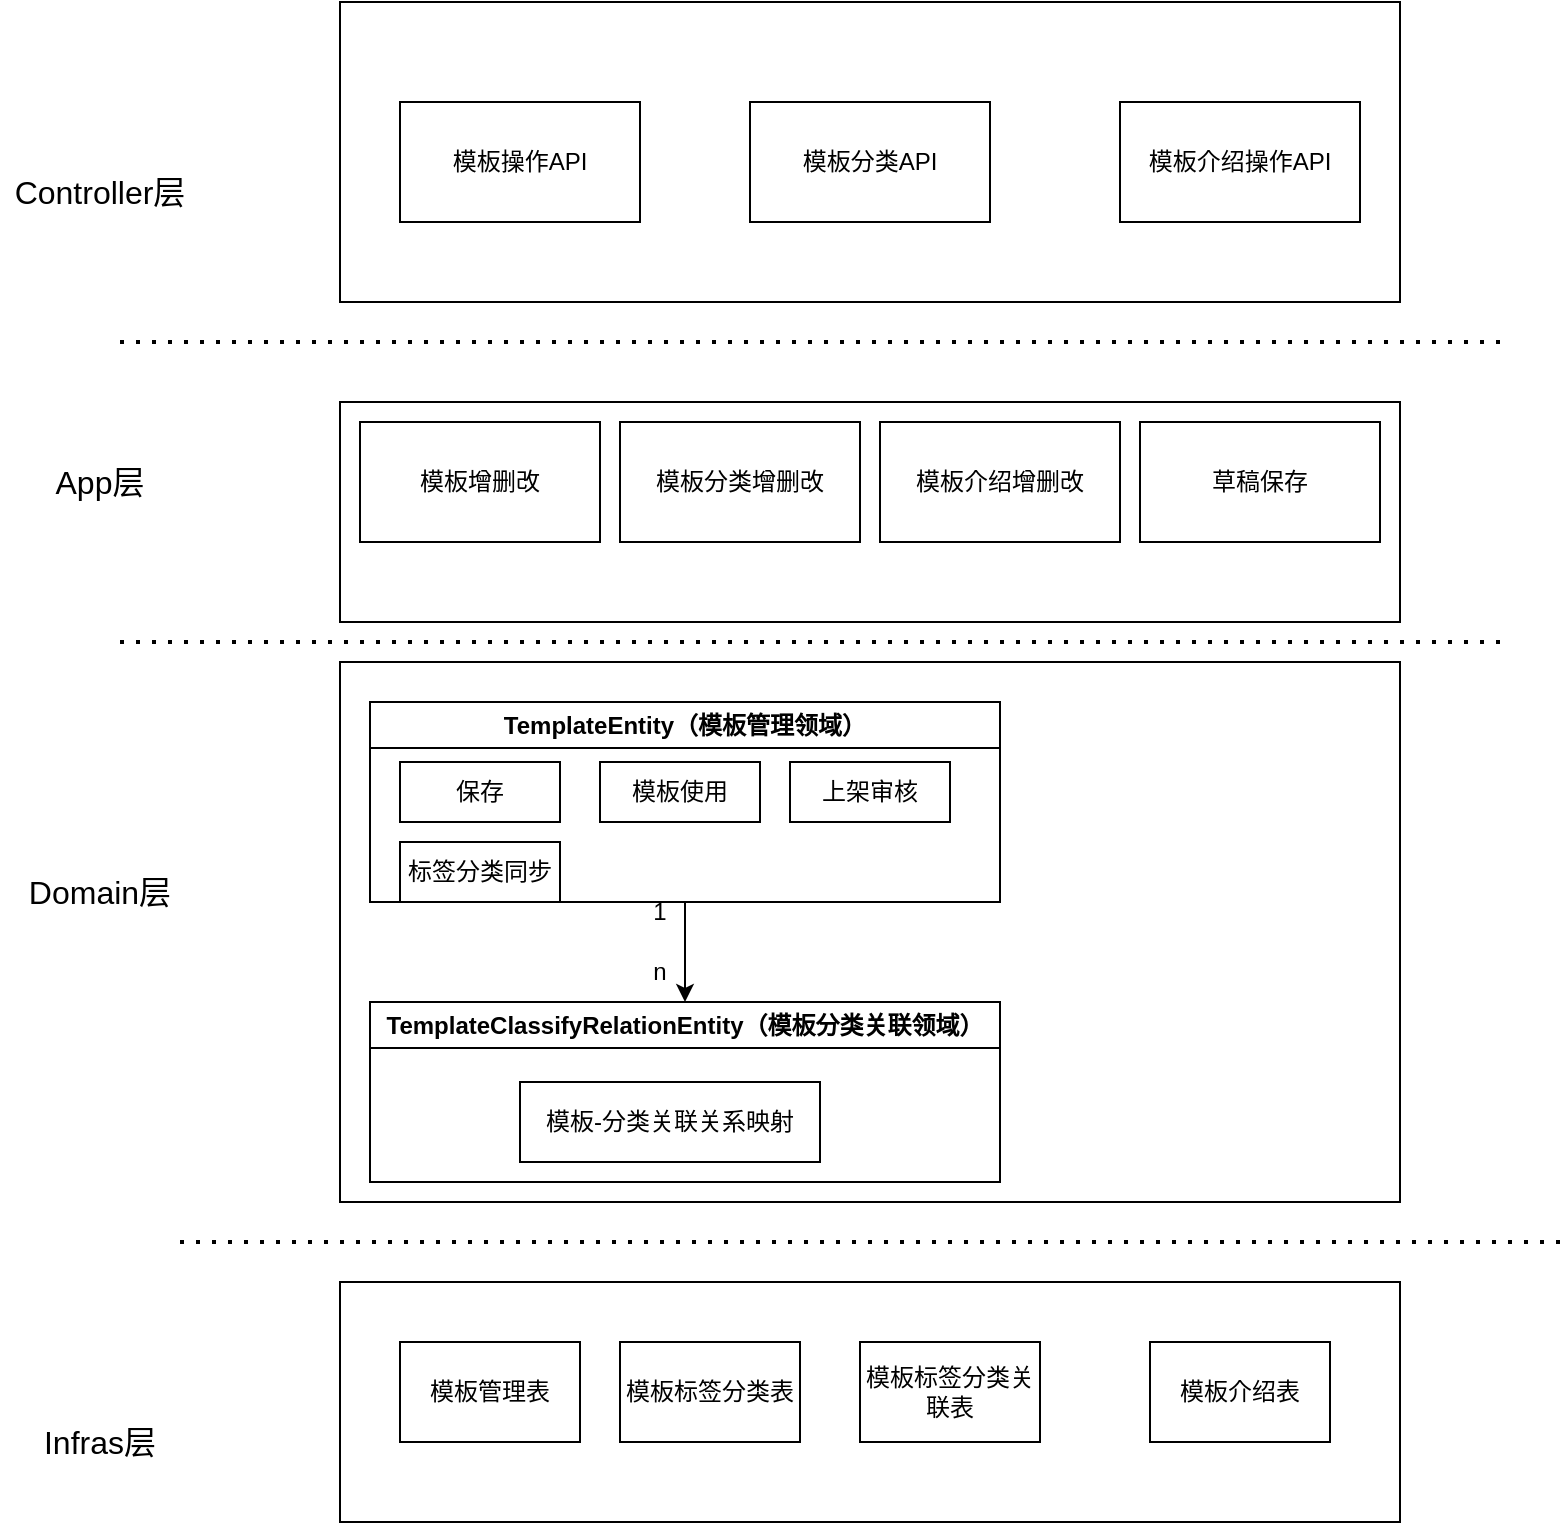 <mxfile version="22.1.3" type="github" pages="3">
  <diagram name="模板管理领域模型" id="PYWK2hIuranbojxT-5Qh">
    <mxGraphModel dx="1434" dy="746" grid="1" gridSize="10" guides="1" tooltips="1" connect="1" arrows="1" fold="1" page="1" pageScale="1" pageWidth="827" pageHeight="1169" math="0" shadow="0">
      <root>
        <mxCell id="0" />
        <mxCell id="1" parent="0" />
        <mxCell id="dzJcQIRKlf1lMkuzSH9z-5" value="模板操作API" style="rounded=0;whiteSpace=wrap;html=1;" parent="1" vertex="1">
          <mxGeometry x="220" y="110" width="120" height="60" as="geometry" />
        </mxCell>
        <mxCell id="dzJcQIRKlf1lMkuzSH9z-6" value="模板分类API" style="rounded=0;whiteSpace=wrap;html=1;" parent="1" vertex="1">
          <mxGeometry x="395" y="110" width="120" height="60" as="geometry" />
        </mxCell>
        <mxCell id="dzJcQIRKlf1lMkuzSH9z-7" value="模板介绍操作API" style="rounded=0;whiteSpace=wrap;html=1;" parent="1" vertex="1">
          <mxGeometry x="580" y="110" width="120" height="60" as="geometry" />
        </mxCell>
        <mxCell id="dzJcQIRKlf1lMkuzSH9z-8" value="模板增删改" style="rounded=0;whiteSpace=wrap;html=1;" parent="1" vertex="1">
          <mxGeometry x="200" y="270" width="120" height="60" as="geometry" />
        </mxCell>
        <mxCell id="dzJcQIRKlf1lMkuzSH9z-9" value="模板分类增删改" style="rounded=0;whiteSpace=wrap;html=1;" parent="1" vertex="1">
          <mxGeometry x="330" y="270" width="120" height="60" as="geometry" />
        </mxCell>
        <mxCell id="dzJcQIRKlf1lMkuzSH9z-10" value="模板介绍增删改" style="rounded=0;whiteSpace=wrap;html=1;" parent="1" vertex="1">
          <mxGeometry x="460" y="270" width="120" height="60" as="geometry" />
        </mxCell>
        <mxCell id="dzJcQIRKlf1lMkuzSH9z-11" value="TemplateEntity" style="swimlane;whiteSpace=wrap;html=1;" parent="1" vertex="1">
          <mxGeometry x="210" y="410" width="180" height="120" as="geometry" />
        </mxCell>
        <mxCell id="XvEHIjpMidkAJk5ICeNm-1" value="" style="rounded=0;whiteSpace=wrap;html=1;" vertex="1" parent="1">
          <mxGeometry x="190" y="60" width="530" height="150" as="geometry" />
        </mxCell>
        <mxCell id="XvEHIjpMidkAJk5ICeNm-2" value="" style="rounded=0;whiteSpace=wrap;html=1;" vertex="1" parent="1">
          <mxGeometry x="190" y="260" width="530" height="110" as="geometry" />
        </mxCell>
        <mxCell id="XvEHIjpMidkAJk5ICeNm-3" value="" style="rounded=0;whiteSpace=wrap;html=1;" vertex="1" parent="1">
          <mxGeometry x="190" y="390" width="530" height="270" as="geometry" />
        </mxCell>
        <mxCell id="XvEHIjpMidkAJk5ICeNm-4" value="" style="rounded=0;whiteSpace=wrap;html=1;" vertex="1" parent="1">
          <mxGeometry x="190" y="700" width="530" height="120" as="geometry" />
        </mxCell>
        <mxCell id="XvEHIjpMidkAJk5ICeNm-5" value="模板操作API" style="rounded=0;whiteSpace=wrap;html=1;" vertex="1" parent="1">
          <mxGeometry x="220" y="110" width="120" height="60" as="geometry" />
        </mxCell>
        <mxCell id="XvEHIjpMidkAJk5ICeNm-6" value="模板分类API" style="rounded=0;whiteSpace=wrap;html=1;" vertex="1" parent="1">
          <mxGeometry x="395" y="110" width="120" height="60" as="geometry" />
        </mxCell>
        <mxCell id="XvEHIjpMidkAJk5ICeNm-7" value="模板介绍操作API" style="rounded=0;whiteSpace=wrap;html=1;" vertex="1" parent="1">
          <mxGeometry x="580" y="110" width="120" height="60" as="geometry" />
        </mxCell>
        <mxCell id="XvEHIjpMidkAJk5ICeNm-8" value="模板增删改" style="rounded=0;whiteSpace=wrap;html=1;" vertex="1" parent="1">
          <mxGeometry x="200" y="270" width="120" height="60" as="geometry" />
        </mxCell>
        <mxCell id="XvEHIjpMidkAJk5ICeNm-9" value="模板分类增删改" style="rounded=0;whiteSpace=wrap;html=1;" vertex="1" parent="1">
          <mxGeometry x="330" y="270" width="120" height="60" as="geometry" />
        </mxCell>
        <mxCell id="XvEHIjpMidkAJk5ICeNm-10" value="模板介绍增删改" style="rounded=0;whiteSpace=wrap;html=1;" vertex="1" parent="1">
          <mxGeometry x="460" y="270" width="120" height="60" as="geometry" />
        </mxCell>
        <mxCell id="XvEHIjpMidkAJk5ICeNm-18" style="edgeStyle=orthogonalEdgeStyle;rounded=0;orthogonalLoop=1;jettySize=auto;html=1;exitX=0.5;exitY=1;exitDx=0;exitDy=0;" edge="1" parent="1" source="XvEHIjpMidkAJk5ICeNm-11" target="XvEHIjpMidkAJk5ICeNm-15">
          <mxGeometry relative="1" as="geometry" />
        </mxCell>
        <mxCell id="XvEHIjpMidkAJk5ICeNm-11" value="TemplateEntity（模板管理领域）" style="swimlane;whiteSpace=wrap;html=1;" vertex="1" parent="1">
          <mxGeometry x="205" y="410" width="315" height="100" as="geometry" />
        </mxCell>
        <mxCell id="XvEHIjpMidkAJk5ICeNm-12" value="模板使用" style="rounded=0;whiteSpace=wrap;html=1;" vertex="1" parent="XvEHIjpMidkAJk5ICeNm-11">
          <mxGeometry x="115" y="30" width="80" height="30" as="geometry" />
        </mxCell>
        <mxCell id="XvEHIjpMidkAJk5ICeNm-13" value="上架审核" style="rounded=0;whiteSpace=wrap;html=1;" vertex="1" parent="XvEHIjpMidkAJk5ICeNm-11">
          <mxGeometry x="210" y="30" width="80" height="30" as="geometry" />
        </mxCell>
        <mxCell id="XvEHIjpMidkAJk5ICeNm-14" value="保存" style="rounded=0;whiteSpace=wrap;html=1;" vertex="1" parent="1">
          <mxGeometry x="220" y="440" width="80" height="30" as="geometry" />
        </mxCell>
        <mxCell id="XvEHIjpMidkAJk5ICeNm-15" value="TemplateClassifyRelationEntity（模板分类关联领域）" style="swimlane;whiteSpace=wrap;html=1;" vertex="1" parent="1">
          <mxGeometry x="205" y="560" width="315" height="90" as="geometry" />
        </mxCell>
        <mxCell id="XvEHIjpMidkAJk5ICeNm-19" value="模板-分类关联关系映射" style="rounded=0;whiteSpace=wrap;html=1;" vertex="1" parent="1">
          <mxGeometry x="280" y="600" width="150" height="40" as="geometry" />
        </mxCell>
        <mxCell id="XvEHIjpMidkAJk5ICeNm-21" value="1" style="text;html=1;strokeColor=none;fillColor=none;align=center;verticalAlign=middle;whiteSpace=wrap;rounded=0;" vertex="1" parent="1">
          <mxGeometry x="320" y="500" width="60" height="30" as="geometry" />
        </mxCell>
        <mxCell id="XvEHIjpMidkAJk5ICeNm-22" value="n" style="text;html=1;strokeColor=none;fillColor=none;align=center;verticalAlign=middle;whiteSpace=wrap;rounded=0;" vertex="1" parent="1">
          <mxGeometry x="320" y="530" width="60" height="30" as="geometry" />
        </mxCell>
        <mxCell id="XvEHIjpMidkAJk5ICeNm-23" value="标签分类同步" style="rounded=0;whiteSpace=wrap;html=1;" vertex="1" parent="1">
          <mxGeometry x="220" y="480" width="80" height="30" as="geometry" />
        </mxCell>
        <mxCell id="XvEHIjpMidkAJk5ICeNm-24" value="草稿保存" style="rounded=0;whiteSpace=wrap;html=1;" vertex="1" parent="1">
          <mxGeometry x="590" y="270" width="120" height="60" as="geometry" />
        </mxCell>
        <mxCell id="XvEHIjpMidkAJk5ICeNm-25" value="模板管理表" style="rounded=0;whiteSpace=wrap;html=1;" vertex="1" parent="1">
          <mxGeometry x="220" y="730" width="90" height="50" as="geometry" />
        </mxCell>
        <mxCell id="XvEHIjpMidkAJk5ICeNm-26" value="模板标签分类表" style="rounded=0;whiteSpace=wrap;html=1;" vertex="1" parent="1">
          <mxGeometry x="330" y="730" width="90" height="50" as="geometry" />
        </mxCell>
        <mxCell id="XvEHIjpMidkAJk5ICeNm-27" value="模板标签分类关联表" style="rounded=0;whiteSpace=wrap;html=1;" vertex="1" parent="1">
          <mxGeometry x="450" y="730" width="90" height="50" as="geometry" />
        </mxCell>
        <mxCell id="XvEHIjpMidkAJk5ICeNm-28" value="模板介绍表" style="rounded=0;whiteSpace=wrap;html=1;" vertex="1" parent="1">
          <mxGeometry x="595" y="730" width="90" height="50" as="geometry" />
        </mxCell>
        <mxCell id="XvEHIjpMidkAJk5ICeNm-29" value="" style="endArrow=none;dashed=1;html=1;dashPattern=1 3;strokeWidth=2;rounded=0;" edge="1" parent="1">
          <mxGeometry width="50" height="50" relative="1" as="geometry">
            <mxPoint x="80" y="230" as="sourcePoint" />
            <mxPoint x="770" y="230" as="targetPoint" />
          </mxGeometry>
        </mxCell>
        <mxCell id="XvEHIjpMidkAJk5ICeNm-31" value="" style="endArrow=none;dashed=1;html=1;dashPattern=1 3;strokeWidth=2;rounded=0;" edge="1" parent="1">
          <mxGeometry width="50" height="50" relative="1" as="geometry">
            <mxPoint x="80" y="380" as="sourcePoint" />
            <mxPoint x="770" y="380" as="targetPoint" />
          </mxGeometry>
        </mxCell>
        <mxCell id="XvEHIjpMidkAJk5ICeNm-34" value="" style="endArrow=none;dashed=1;html=1;dashPattern=1 3;strokeWidth=2;rounded=0;" edge="1" parent="1">
          <mxGeometry width="50" height="50" relative="1" as="geometry">
            <mxPoint x="110" y="680" as="sourcePoint" />
            <mxPoint x="800" y="680" as="targetPoint" />
          </mxGeometry>
        </mxCell>
        <mxCell id="XvEHIjpMidkAJk5ICeNm-35" value="Controller层" style="text;html=1;strokeColor=none;fillColor=none;align=center;verticalAlign=middle;whiteSpace=wrap;rounded=0;fontSize=16;" vertex="1" parent="1">
          <mxGeometry x="20" y="140" width="100" height="30" as="geometry" />
        </mxCell>
        <mxCell id="XvEHIjpMidkAJk5ICeNm-36" value="App层" style="text;html=1;strokeColor=none;fillColor=none;align=center;verticalAlign=middle;whiteSpace=wrap;rounded=0;fontSize=16;" vertex="1" parent="1">
          <mxGeometry x="20" y="285" width="100" height="30" as="geometry" />
        </mxCell>
        <mxCell id="XvEHIjpMidkAJk5ICeNm-39" value="Infras层" style="text;html=1;strokeColor=none;fillColor=none;align=center;verticalAlign=middle;whiteSpace=wrap;rounded=0;fontSize=16;" vertex="1" parent="1">
          <mxGeometry x="20" y="765" width="100" height="30" as="geometry" />
        </mxCell>
        <mxCell id="XvEHIjpMidkAJk5ICeNm-40" value="Domain层" style="text;html=1;strokeColor=none;fillColor=none;align=center;verticalAlign=middle;whiteSpace=wrap;rounded=0;fontSize=16;" vertex="1" parent="1">
          <mxGeometry x="20" y="490" width="100" height="30" as="geometry" />
        </mxCell>
      </root>
    </mxGraphModel>
  </diagram>
  <diagram id="8rYBNru_jcHWfkMnD1Zl" name="模板市场领域模型">
    <mxGraphModel dx="1434" dy="746" grid="1" gridSize="10" guides="1" tooltips="1" connect="1" arrows="1" fold="1" page="1" pageScale="1" pageWidth="827" pageHeight="1169" math="0" shadow="0">
      <root>
        <mxCell id="0" />
        <mxCell id="1" parent="0" />
        <mxCell id="9CuP5zb9nOa3SC9iEzwA-1" value="模板操作API" style="rounded=0;whiteSpace=wrap;html=1;" vertex="1" parent="1">
          <mxGeometry x="220" y="110" width="120" height="60" as="geometry" />
        </mxCell>
        <mxCell id="9CuP5zb9nOa3SC9iEzwA-2" value="模板分类API" style="rounded=0;whiteSpace=wrap;html=1;" vertex="1" parent="1">
          <mxGeometry x="395" y="110" width="120" height="60" as="geometry" />
        </mxCell>
        <mxCell id="9CuP5zb9nOa3SC9iEzwA-3" value="模板介绍操作API" style="rounded=0;whiteSpace=wrap;html=1;" vertex="1" parent="1">
          <mxGeometry x="580" y="110" width="120" height="60" as="geometry" />
        </mxCell>
        <mxCell id="9CuP5zb9nOa3SC9iEzwA-4" value="模板增删改" style="rounded=0;whiteSpace=wrap;html=1;" vertex="1" parent="1">
          <mxGeometry x="200" y="270" width="120" height="60" as="geometry" />
        </mxCell>
        <mxCell id="9CuP5zb9nOa3SC9iEzwA-5" value="模板分类增删改" style="rounded=0;whiteSpace=wrap;html=1;" vertex="1" parent="1">
          <mxGeometry x="330" y="270" width="120" height="60" as="geometry" />
        </mxCell>
        <mxCell id="9CuP5zb9nOa3SC9iEzwA-6" value="模板介绍增删改" style="rounded=0;whiteSpace=wrap;html=1;" vertex="1" parent="1">
          <mxGeometry x="460" y="270" width="120" height="60" as="geometry" />
        </mxCell>
        <mxCell id="9CuP5zb9nOa3SC9iEzwA-7" value="TemplateEntity" style="swimlane;whiteSpace=wrap;html=1;" vertex="1" parent="1">
          <mxGeometry x="210" y="410" width="180" height="120" as="geometry" />
        </mxCell>
        <mxCell id="9CuP5zb9nOa3SC9iEzwA-8" value="" style="rounded=0;whiteSpace=wrap;html=1;" vertex="1" parent="1">
          <mxGeometry x="190" y="60" width="530" height="150" as="geometry" />
        </mxCell>
        <mxCell id="9CuP5zb9nOa3SC9iEzwA-9" value="" style="rounded=0;whiteSpace=wrap;html=1;" vertex="1" parent="1">
          <mxGeometry x="190" y="260" width="530" height="110" as="geometry" />
        </mxCell>
        <mxCell id="9CuP5zb9nOa3SC9iEzwA-10" value="" style="rounded=0;whiteSpace=wrap;html=1;" vertex="1" parent="1">
          <mxGeometry x="190" y="390" width="370" height="270" as="geometry" />
        </mxCell>
        <mxCell id="9CuP5zb9nOa3SC9iEzwA-11" value="" style="rounded=0;whiteSpace=wrap;html=1;" vertex="1" parent="1">
          <mxGeometry x="190" y="700" width="530" height="120" as="geometry" />
        </mxCell>
        <mxCell id="9CuP5zb9nOa3SC9iEzwA-12" value="模板市场操作API" style="rounded=0;whiteSpace=wrap;html=1;" vertex="1" parent="1">
          <mxGeometry x="390" y="105" width="120" height="60" as="geometry" />
        </mxCell>
        <mxCell id="9CuP5zb9nOa3SC9iEzwA-15" value="下架操作" style="rounded=0;whiteSpace=wrap;html=1;" vertex="1" parent="1">
          <mxGeometry x="200" y="270" width="120" height="60" as="geometry" />
        </mxCell>
        <mxCell id="9CuP5zb9nOa3SC9iEzwA-16" value="市场分类更新操作" style="rounded=0;whiteSpace=wrap;html=1;" vertex="1" parent="1">
          <mxGeometry x="330" y="270" width="120" height="60" as="geometry" />
        </mxCell>
        <mxCell id="9CuP5zb9nOa3SC9iEzwA-17" value="模板市场列表查询" style="rounded=0;whiteSpace=wrap;html=1;" vertex="1" parent="1">
          <mxGeometry x="460" y="270" width="120" height="60" as="geometry" />
        </mxCell>
        <mxCell id="9CuP5zb9nOa3SC9iEzwA-18" style="edgeStyle=orthogonalEdgeStyle;rounded=0;orthogonalLoop=1;jettySize=auto;html=1;exitX=0.5;exitY=1;exitDx=0;exitDy=0;" edge="1" parent="1" source="9CuP5zb9nOa3SC9iEzwA-19" target="9CuP5zb9nOa3SC9iEzwA-23">
          <mxGeometry relative="1" as="geometry" />
        </mxCell>
        <mxCell id="9CuP5zb9nOa3SC9iEzwA-19" value="&lt;div style=&quot;background-color:#ffffff;color:#080808&quot;&gt;&lt;pre style=&quot;font-family:&#39;Inter&#39;;font-size:9.8pt;&quot;&gt;TemplateMarketEntity（模板市场领域）&lt;/pre&gt;&lt;/div&gt;" style="swimlane;whiteSpace=wrap;html=1;" vertex="1" parent="1">
          <mxGeometry x="205" y="410" width="315" height="100" as="geometry" />
        </mxCell>
        <mxCell id="9CuP5zb9nOa3SC9iEzwA-20" value="模板使用" style="rounded=0;whiteSpace=wrap;html=1;" vertex="1" parent="9CuP5zb9nOa3SC9iEzwA-19">
          <mxGeometry x="115" y="30" width="80" height="30" as="geometry" />
        </mxCell>
        <mxCell id="9CuP5zb9nOa3SC9iEzwA-21" value="审核回调处理" style="rounded=0;whiteSpace=wrap;html=1;" vertex="1" parent="9CuP5zb9nOa3SC9iEzwA-19">
          <mxGeometry x="209" y="30" width="80" height="30" as="geometry" />
        </mxCell>
        <mxCell id="9CuP5zb9nOa3SC9iEzwA-22" value="保存" style="rounded=0;whiteSpace=wrap;html=1;" vertex="1" parent="1">
          <mxGeometry x="220" y="440" width="80" height="30" as="geometry" />
        </mxCell>
        <mxCell id="9CuP5zb9nOa3SC9iEzwA-23" value="TemplateClassifyRelationEntity（模板分类关联领域）" style="swimlane;whiteSpace=wrap;html=1;" vertex="1" parent="1">
          <mxGeometry x="205" y="560" width="315" height="90" as="geometry" />
        </mxCell>
        <mxCell id="9CuP5zb9nOa3SC9iEzwA-24" value="模板-分类关联关系映射" style="rounded=0;whiteSpace=wrap;html=1;" vertex="1" parent="1">
          <mxGeometry x="280" y="600" width="150" height="40" as="geometry" />
        </mxCell>
        <mxCell id="9CuP5zb9nOa3SC9iEzwA-25" value="1" style="text;html=1;strokeColor=none;fillColor=none;align=center;verticalAlign=middle;whiteSpace=wrap;rounded=0;" vertex="1" parent="1">
          <mxGeometry x="320" y="500" width="60" height="30" as="geometry" />
        </mxCell>
        <mxCell id="9CuP5zb9nOa3SC9iEzwA-26" value="n" style="text;html=1;strokeColor=none;fillColor=none;align=center;verticalAlign=middle;whiteSpace=wrap;rounded=0;" vertex="1" parent="1">
          <mxGeometry x="320" y="530" width="60" height="30" as="geometry" />
        </mxCell>
        <mxCell id="9CuP5zb9nOa3SC9iEzwA-27" value="标签分类同步" style="rounded=0;whiteSpace=wrap;html=1;" vertex="1" parent="1">
          <mxGeometry x="220" y="480" width="80" height="30" as="geometry" />
        </mxCell>
        <mxCell id="9CuP5zb9nOa3SC9iEzwA-28" value="模板市场数据详情查询" style="rounded=0;whiteSpace=wrap;html=1;" vertex="1" parent="1">
          <mxGeometry x="590" y="270" width="120" height="60" as="geometry" />
        </mxCell>
        <mxCell id="9CuP5zb9nOa3SC9iEzwA-29" value="模板市场表" style="rounded=0;whiteSpace=wrap;html=1;" vertex="1" parent="1">
          <mxGeometry x="220" y="730" width="120" height="50" as="geometry" />
        </mxCell>
        <mxCell id="9CuP5zb9nOa3SC9iEzwA-33" value="" style="endArrow=none;dashed=1;html=1;dashPattern=1 3;strokeWidth=2;rounded=0;" edge="1" parent="1">
          <mxGeometry width="50" height="50" relative="1" as="geometry">
            <mxPoint x="80" y="230" as="sourcePoint" />
            <mxPoint x="770" y="230" as="targetPoint" />
          </mxGeometry>
        </mxCell>
        <mxCell id="9CuP5zb9nOa3SC9iEzwA-34" value="" style="endArrow=none;dashed=1;html=1;dashPattern=1 3;strokeWidth=2;rounded=0;" edge="1" parent="1">
          <mxGeometry width="50" height="50" relative="1" as="geometry">
            <mxPoint x="80" y="380" as="sourcePoint" />
            <mxPoint x="770" y="380" as="targetPoint" />
          </mxGeometry>
        </mxCell>
        <mxCell id="9CuP5zb9nOa3SC9iEzwA-35" value="" style="endArrow=none;dashed=1;html=1;dashPattern=1 3;strokeWidth=2;rounded=0;" edge="1" parent="1">
          <mxGeometry width="50" height="50" relative="1" as="geometry">
            <mxPoint x="110" y="680" as="sourcePoint" />
            <mxPoint x="800" y="680" as="targetPoint" />
          </mxGeometry>
        </mxCell>
        <mxCell id="9CuP5zb9nOa3SC9iEzwA-36" value="Controller层" style="text;html=1;strokeColor=none;fillColor=none;align=center;verticalAlign=middle;whiteSpace=wrap;rounded=0;fontSize=16;" vertex="1" parent="1">
          <mxGeometry x="20" y="140" width="100" height="30" as="geometry" />
        </mxCell>
        <mxCell id="9CuP5zb9nOa3SC9iEzwA-37" value="App层" style="text;html=1;strokeColor=none;fillColor=none;align=center;verticalAlign=middle;whiteSpace=wrap;rounded=0;fontSize=16;" vertex="1" parent="1">
          <mxGeometry x="20" y="285" width="100" height="30" as="geometry" />
        </mxCell>
        <mxCell id="9CuP5zb9nOa3SC9iEzwA-38" value="Infras层" style="text;html=1;strokeColor=none;fillColor=none;align=center;verticalAlign=middle;whiteSpace=wrap;rounded=0;fontSize=16;" vertex="1" parent="1">
          <mxGeometry x="20" y="765" width="100" height="30" as="geometry" />
        </mxCell>
        <mxCell id="9CuP5zb9nOa3SC9iEzwA-39" value="Domain层" style="text;html=1;strokeColor=none;fillColor=none;align=center;verticalAlign=middle;whiteSpace=wrap;rounded=0;fontSize=16;" vertex="1" parent="1">
          <mxGeometry x="20" y="490" width="100" height="30" as="geometry" />
        </mxCell>
        <mxCell id="vsw4fXO_HMAa-jXiCKcP-2" style="edgeStyle=orthogonalEdgeStyle;rounded=0;orthogonalLoop=1;jettySize=auto;html=1;entryX=0;entryY=0.25;entryDx=0;entryDy=0;dashed=1;strokeColor=#FF0000;" edge="1" parent="1" source="9CuP5zb9nOa3SC9iEzwA-21" target="vsw4fXO_HMAa-jXiCKcP-1">
          <mxGeometry relative="1" as="geometry" />
        </mxCell>
        <mxCell id="vsw4fXO_HMAa-jXiCKcP-6" value="ExtPt（扩展）" style="swimlane;whiteSpace=wrap;html=1;" vertex="1" parent="1">
          <mxGeometry x="650" y="395" width="410" height="235" as="geometry" />
        </mxCell>
        <mxCell id="vsw4fXO_HMAa-jXiCKcP-1" value="&lt;div style=&quot;background-color:#ffffff;color:#080808&quot;&gt;&lt;pre style=&quot;font-family:&#39;Fira Code&#39;,monospace;font-size:9.8pt;&quot;&gt;AuditCallbackExtPt（审核回调扩展）&lt;/pre&gt;&lt;/div&gt;" style="swimlane;whiteSpace=wrap;html=1;" vertex="1" parent="vsw4fXO_HMAa-jXiCKcP-6">
          <mxGeometry x="45" y="30" width="310" height="90" as="geometry" />
        </mxCell>
        <mxCell id="vsw4fXO_HMAa-jXiCKcP-3" value="模板管理后台提交回调处理" style="rounded=0;whiteSpace=wrap;html=1;" vertex="1" parent="vsw4fXO_HMAa-jXiCKcP-1">
          <mxGeometry x="40" y="30" width="80" height="30" as="geometry" />
        </mxCell>
        <mxCell id="vsw4fXO_HMAa-jXiCKcP-4" value="welink提交回调处理" style="rounded=0;whiteSpace=wrap;html=1;" vertex="1" parent="vsw4fXO_HMAa-jXiCKcP-1">
          <mxGeometry x="170" y="30" width="80" height="30" as="geometry" />
        </mxCell>
        <mxCell id="vsw4fXO_HMAa-jXiCKcP-7" value="&lt;div style=&quot;background-color:#ffffff;color:#080808&quot;&gt;&lt;pre style=&quot;font-family:&#39;Fira Code&#39;,monospace;font-size:9.8pt;&quot;&gt;TemplateProcessExtPt（模板操作后置处理扩展）&lt;/pre&gt;&lt;/div&gt;" style="swimlane;whiteSpace=wrap;html=1;" vertex="1" parent="vsw4fXO_HMAa-jXiCKcP-6">
          <mxGeometry x="45" y="135" width="345" height="85" as="geometry" />
        </mxCell>
        <mxCell id="vsw4fXO_HMAa-jXiCKcP-8" value="市场分类关联关系移除" style="rounded=0;whiteSpace=wrap;html=1;" vertex="1" parent="vsw4fXO_HMAa-jXiCKcP-7">
          <mxGeometry x="40" y="30" width="80" height="30" as="geometry" />
        </mxCell>
        <mxCell id="vsw4fXO_HMAa-jXiCKcP-9" value="扩展管理关联关系移除" style="rounded=0;whiteSpace=wrap;html=1;" vertex="1" parent="vsw4fXO_HMAa-jXiCKcP-7">
          <mxGeometry x="170" y="30" width="80" height="30" as="geometry" />
        </mxCell>
        <mxCell id="vsw4fXO_HMAa-jXiCKcP-12" style="edgeStyle=orthogonalEdgeStyle;rounded=0;orthogonalLoop=1;jettySize=auto;html=1;exitX=0.75;exitY=1;exitDx=0;exitDy=0;entryX=0;entryY=0.25;entryDx=0;entryDy=0;strokeColor=#FF0000;dashed=1;" edge="1" parent="1" source="vsw4fXO_HMAa-jXiCKcP-10" target="vsw4fXO_HMAa-jXiCKcP-7">
          <mxGeometry relative="1" as="geometry">
            <Array as="points">
              <mxPoint x="380" y="551" />
            </Array>
          </mxGeometry>
        </mxCell>
        <mxCell id="vsw4fXO_HMAa-jXiCKcP-10" value="下架" style="rounded=0;whiteSpace=wrap;html=1;" vertex="1" parent="1">
          <mxGeometry x="320" y="480" width="80" height="30" as="geometry" />
        </mxCell>
        <mxCell id="vsw4fXO_HMAa-jXiCKcP-14" style="edgeStyle=orthogonalEdgeStyle;rounded=0;orthogonalLoop=1;jettySize=auto;html=1;exitX=0.5;exitY=1;exitDx=0;exitDy=0;entryX=0;entryY=0.25;entryDx=0;entryDy=0;strokeColor=#FF0000;dashed=1;" edge="1" parent="1" source="vsw4fXO_HMAa-jXiCKcP-11" target="vsw4fXO_HMAa-jXiCKcP-7">
          <mxGeometry relative="1" as="geometry">
            <Array as="points">
              <mxPoint x="455" y="560" />
              <mxPoint x="695" y="560" />
            </Array>
          </mxGeometry>
        </mxCell>
        <mxCell id="vsw4fXO_HMAa-jXiCKcP-11" value="删除" style="rounded=0;whiteSpace=wrap;html=1;" vertex="1" parent="1">
          <mxGeometry x="415" y="480" width="80" height="30" as="geometry" />
        </mxCell>
        <mxCell id="vsw4fXO_HMAa-jXiCKcP-17" value="ContentServerFeign" style="swimlane;whiteSpace=wrap;html=1;" vertex="1" parent="1">
          <mxGeometry x="440" y="710" width="260" height="90" as="geometry" />
        </mxCell>
        <mxCell id="vsw4fXO_HMAa-jXiCKcP-18" value="审核通知同步contentServer" style="rounded=0;whiteSpace=wrap;html=1;" vertex="1" parent="vsw4fXO_HMAa-jXiCKcP-17">
          <mxGeometry x="40" y="30" width="145" height="50" as="geometry" />
        </mxCell>
      </root>
    </mxGraphModel>
  </diagram>
  <diagram id="cCkLLvcQs0q0Dn32GWbG" name="审核领域设计">
    <mxGraphModel dx="1793" dy="933" grid="1" gridSize="10" guides="1" tooltips="1" connect="1" arrows="1" fold="1" page="1" pageScale="1" pageWidth="827" pageHeight="1169" math="0" shadow="0">
      <root>
        <mxCell id="0" />
        <mxCell id="1" parent="0" />
        <mxCell id="lETBgZmjB_FjJUd1htPZ-1" value="流程定义修改" style="rounded=0;whiteSpace=wrap;html=1;" vertex="1" parent="1">
          <mxGeometry x="1300" y="2010" width="110" height="40" as="geometry" />
        </mxCell>
        <mxCell id="lETBgZmjB_FjJUd1htPZ-3" value="审核列表查询" style="rounded=0;whiteSpace=wrap;html=1;" vertex="1" parent="1">
          <mxGeometry x="1300" y="2070" width="110" height="40" as="geometry" />
        </mxCell>
        <mxCell id="lETBgZmjB_FjJUd1htPZ-4" value="任务完成" style="rounded=0;whiteSpace=wrap;html=1;" vertex="1" parent="1">
          <mxGeometry x="1460" y="2070" width="110" height="40" as="geometry" />
        </mxCell>
        <mxCell id="lETBgZmjB_FjJUd1htPZ-5" value="审核详情查询" style="rounded=0;whiteSpace=wrap;html=1;" vertex="1" parent="1">
          <mxGeometry x="1300" y="2120" width="110" height="40" as="geometry" />
        </mxCell>
        <mxCell id="WPZjINeVXd8eMkIojv1m-1" value="模板操作API" style="rounded=0;whiteSpace=wrap;html=1;" vertex="1" parent="1">
          <mxGeometry x="250" y="530" width="120" height="60" as="geometry" />
        </mxCell>
        <mxCell id="WPZjINeVXd8eMkIojv1m-2" value="模板分类API" style="rounded=0;whiteSpace=wrap;html=1;" vertex="1" parent="1">
          <mxGeometry x="425" y="530" width="120" height="60" as="geometry" />
        </mxCell>
        <mxCell id="WPZjINeVXd8eMkIojv1m-4" value="模板增删改" style="rounded=0;whiteSpace=wrap;html=1;" vertex="1" parent="1">
          <mxGeometry x="230" y="690" width="120" height="60" as="geometry" />
        </mxCell>
        <mxCell id="WPZjINeVXd8eMkIojv1m-5" value="模板分类增删改" style="rounded=0;whiteSpace=wrap;html=1;" vertex="1" parent="1">
          <mxGeometry x="360" y="690" width="120" height="60" as="geometry" />
        </mxCell>
        <mxCell id="WPZjINeVXd8eMkIojv1m-6" value="模板介绍增删改" style="rounded=0;whiteSpace=wrap;html=1;" vertex="1" parent="1">
          <mxGeometry x="490" y="690" width="120" height="60" as="geometry" />
        </mxCell>
        <mxCell id="WPZjINeVXd8eMkIojv1m-7" value="TemplateEntity" style="swimlane;whiteSpace=wrap;html=1;" vertex="1" parent="1">
          <mxGeometry x="240" y="830" width="180" height="120" as="geometry" />
        </mxCell>
        <mxCell id="WPZjINeVXd8eMkIojv1m-8" value="" style="rounded=0;whiteSpace=wrap;html=1;" vertex="1" parent="1">
          <mxGeometry x="220" y="520" width="530" height="110" as="geometry" />
        </mxCell>
        <mxCell id="WPZjINeVXd8eMkIojv1m-9" value="" style="rounded=0;whiteSpace=wrap;html=1;" vertex="1" parent="1">
          <mxGeometry x="220" y="680" width="530" height="110" as="geometry" />
        </mxCell>
        <mxCell id="WPZjINeVXd8eMkIojv1m-10" value="" style="rounded=0;whiteSpace=wrap;html=1;" vertex="1" parent="1">
          <mxGeometry x="220" y="810" width="750" height="270" as="geometry" />
        </mxCell>
        <mxCell id="WPZjINeVXd8eMkIojv1m-11" value="" style="rounded=0;whiteSpace=wrap;html=1;" vertex="1" parent="1">
          <mxGeometry x="220" y="1120" width="530" height="120" as="geometry" />
        </mxCell>
        <mxCell id="WPZjINeVXd8eMkIojv1m-12" value="流程操作相关API" style="rounded=0;whiteSpace=wrap;html=1;" vertex="1" parent="1">
          <mxGeometry x="470" y="555" width="120" height="60" as="geometry" />
        </mxCell>
        <mxCell id="WPZjINeVXd8eMkIojv1m-21" value="RuInstanceEntity（流程实例领域）" style="swimlane;whiteSpace=wrap;html=1;" vertex="1" parent="1">
          <mxGeometry x="240" y="825" width="290" height="105" as="geometry" />
        </mxCell>
        <mxCell id="WPZjINeVXd8eMkIojv1m-125" value="实例信息更新" style="rounded=0;whiteSpace=wrap;html=1;" vertex="1" parent="WPZjINeVXd8eMkIojv1m-21">
          <mxGeometry x="94" y="37.5" width="80" height="37.5" as="geometry" />
        </mxCell>
        <mxCell id="WPZjINeVXd8eMkIojv1m-126" value="节点信息同步实例" style="rounded=0;whiteSpace=wrap;html=1;" vertex="1" parent="WPZjINeVXd8eMkIojv1m-21">
          <mxGeometry x="185" y="37.5" width="80" height="37.5" as="geometry" />
        </mxCell>
        <mxCell id="WPZjINeVXd8eMkIojv1m-124" value="流程开启" style="rounded=0;whiteSpace=wrap;html=1;" vertex="1" parent="WPZjINeVXd8eMkIojv1m-21">
          <mxGeometry x="15" y="36.25" width="55" height="40" as="geometry" />
        </mxCell>
        <mxCell id="WPZjINeVXd8eMkIojv1m-27" value="流程实例表" style="rounded=0;whiteSpace=wrap;html=1;" vertex="1" parent="1">
          <mxGeometry x="240" y="1135" width="70" height="30" as="geometry" />
        </mxCell>
        <mxCell id="WPZjINeVXd8eMkIojv1m-28" value="" style="endArrow=none;dashed=1;html=1;dashPattern=1 3;strokeWidth=2;rounded=0;" edge="1" parent="1">
          <mxGeometry width="50" height="50" relative="1" as="geometry">
            <mxPoint x="110" y="650" as="sourcePoint" />
            <mxPoint x="800" y="650" as="targetPoint" />
          </mxGeometry>
        </mxCell>
        <mxCell id="WPZjINeVXd8eMkIojv1m-29" value="" style="endArrow=none;dashed=1;html=1;dashPattern=1 3;strokeWidth=2;rounded=0;" edge="1" parent="1">
          <mxGeometry width="50" height="50" relative="1" as="geometry">
            <mxPoint x="110" y="800" as="sourcePoint" />
            <mxPoint x="800" y="800" as="targetPoint" />
          </mxGeometry>
        </mxCell>
        <mxCell id="WPZjINeVXd8eMkIojv1m-30" value="" style="endArrow=none;dashed=1;html=1;dashPattern=1 3;strokeWidth=2;rounded=0;" edge="1" parent="1">
          <mxGeometry width="50" height="50" relative="1" as="geometry">
            <mxPoint x="140" y="1100" as="sourcePoint" />
            <mxPoint x="830" y="1100" as="targetPoint" />
          </mxGeometry>
        </mxCell>
        <mxCell id="WPZjINeVXd8eMkIojv1m-31" value="Controller层" style="text;html=1;strokeColor=none;fillColor=none;align=center;verticalAlign=middle;whiteSpace=wrap;rounded=0;fontSize=16;" vertex="1" parent="1">
          <mxGeometry x="50" y="560" width="100" height="30" as="geometry" />
        </mxCell>
        <mxCell id="WPZjINeVXd8eMkIojv1m-32" value="App层" style="text;html=1;strokeColor=none;fillColor=none;align=center;verticalAlign=middle;whiteSpace=wrap;rounded=0;fontSize=16;" vertex="1" parent="1">
          <mxGeometry x="50" y="705" width="100" height="30" as="geometry" />
        </mxCell>
        <mxCell id="WPZjINeVXd8eMkIojv1m-33" value="Infras层" style="text;html=1;strokeColor=none;fillColor=none;align=center;verticalAlign=middle;whiteSpace=wrap;rounded=0;fontSize=16;" vertex="1" parent="1">
          <mxGeometry x="50" y="1185" width="100" height="30" as="geometry" />
        </mxCell>
        <mxCell id="WPZjINeVXd8eMkIojv1m-34" value="Domain层" style="text;html=1;strokeColor=none;fillColor=none;align=center;verticalAlign=middle;whiteSpace=wrap;rounded=0;fontSize=16;" vertex="1" parent="1">
          <mxGeometry x="50" y="910" width="100" height="30" as="geometry" />
        </mxCell>
        <mxCell id="WPZjINeVXd8eMkIojv1m-47" value="TemplateServerFeign" style="swimlane;whiteSpace=wrap;html=1;" vertex="1" parent="1">
          <mxGeometry x="470" y="1130" width="260" height="90" as="geometry" />
        </mxCell>
        <mxCell id="WPZjINeVXd8eMkIojv1m-48" value="审核结果通知" style="rounded=0;whiteSpace=wrap;html=1;" vertex="1" parent="WPZjINeVXd8eMkIojv1m-47">
          <mxGeometry x="7.5" y="35" width="82.5" height="35" as="geometry" />
        </mxCell>
        <mxCell id="WPZjINeVXd8eMkIojv1m-49" value="流程查询相关API" style="rounded=0;whiteSpace=wrap;html=1;" vertex="1" parent="1">
          <mxGeometry x="280" y="555" width="120" height="60" as="geometry" />
        </mxCell>
        <mxCell id="WPZjINeVXd8eMkIojv1m-50" value="流程定义修改" style="rounded=0;whiteSpace=wrap;html=1;" vertex="1" parent="1">
          <mxGeometry x="230" y="700" width="110" height="40" as="geometry" />
        </mxCell>
        <mxCell id="WPZjINeVXd8eMkIojv1m-51" value="流程开启" style="rounded=0;whiteSpace=wrap;html=1;" vertex="1" parent="1">
          <mxGeometry x="370" y="700" width="110" height="40" as="geometry" />
        </mxCell>
        <mxCell id="WPZjINeVXd8eMkIojv1m-52" value="审核列表查询" style="rounded=0;whiteSpace=wrap;html=1;" vertex="1" parent="1">
          <mxGeometry x="500" y="700" width="110" height="40" as="geometry" />
        </mxCell>
        <mxCell id="WPZjINeVXd8eMkIojv1m-53" value="任务完成" style="rounded=0;whiteSpace=wrap;html=1;" vertex="1" parent="1">
          <mxGeometry x="630" y="700" width="110" height="40" as="geometry" />
        </mxCell>
        <mxCell id="WPZjINeVXd8eMkIojv1m-54" value="审核详情查询" style="rounded=0;whiteSpace=wrap;html=1;" vertex="1" parent="1">
          <mxGeometry x="230" y="750" width="110" height="40" as="geometry" />
        </mxCell>
        <mxCell id="WPZjINeVXd8eMkIojv1m-55" value="&lt;div style=&quot;background-color:#ffffff;color:#080808&quot;&gt;&lt;pre style=&quot;font-family:&#39;Fira Code&#39;,monospace;font-size:9.8pt;&quot;&gt;AuditForWelinkCmd&lt;/pre&gt;&lt;/div&gt;" style="shape=umlLifeline;perimeter=lifelinePerimeter;whiteSpace=wrap;html=1;container=1;dropTarget=0;collapsible=0;recursiveResize=0;outlineConnect=0;portConstraint=eastwest;newEdgeStyle={&quot;curved&quot;:0,&quot;rounded&quot;:0};" vertex="1" parent="1">
          <mxGeometry x="335" y="1390" width="100" height="880" as="geometry" />
        </mxCell>
        <mxCell id="WPZjINeVXd8eMkIojv1m-79" value="" style="html=1;points=[[0,0,0,0,5],[0,1,0,0,-5],[1,0,0,0,5],[1,1,0,0,-5]];perimeter=orthogonalPerimeter;outlineConnect=0;targetShapes=umlLifeline;portConstraint=eastwest;newEdgeStyle={&quot;curved&quot;:0,&quot;rounded&quot;:0};" vertex="1" parent="WPZjINeVXd8eMkIojv1m-55">
          <mxGeometry x="45" y="80" width="10" height="40" as="geometry" />
        </mxCell>
        <mxCell id="WPZjINeVXd8eMkIojv1m-81" style="edgeStyle=orthogonalEdgeStyle;rounded=0;orthogonalLoop=1;jettySize=auto;html=1;curved=0;elbow=vertical;" edge="1" parent="WPZjINeVXd8eMkIojv1m-55" source="WPZjINeVXd8eMkIojv1m-79" target="WPZjINeVXd8eMkIojv1m-79">
          <mxGeometry relative="1" as="geometry" />
        </mxCell>
        <mxCell id="WPZjINeVXd8eMkIojv1m-85" value="" style="html=1;points=[[0,0,0,0,5],[0,1,0,0,-5],[1,0,0,0,5],[1,1,0,0,-5]];perimeter=orthogonalPerimeter;outlineConnect=0;targetShapes=umlLifeline;portConstraint=eastwest;newEdgeStyle={&quot;curved&quot;:0,&quot;rounded&quot;:0};" vertex="1" parent="WPZjINeVXd8eMkIojv1m-55">
          <mxGeometry x="48" y="190" width="10" height="40" as="geometry" />
        </mxCell>
        <mxCell id="WPZjINeVXd8eMkIojv1m-86" value="标签结构转换" style="html=1;align=left;spacingLeft=2;endArrow=block;rounded=0;edgeStyle=orthogonalEdgeStyle;curved=0;rounded=0;" edge="1" target="WPZjINeVXd8eMkIojv1m-85" parent="WPZjINeVXd8eMkIojv1m-55">
          <mxGeometry relative="1" as="geometry">
            <mxPoint x="53" y="170" as="sourcePoint" />
            <Array as="points">
              <mxPoint x="83" y="200" />
            </Array>
          </mxGeometry>
        </mxCell>
        <mxCell id="WPZjINeVXd8eMkIojv1m-87" value="" style="html=1;points=[[0,0,0,0,5],[0,1,0,0,-5],[1,0,0,0,5],[1,1,0,0,-5]];perimeter=orthogonalPerimeter;outlineConnect=0;targetShapes=umlLifeline;portConstraint=eastwest;newEdgeStyle={&quot;curved&quot;:0,&quot;rounded&quot;:0};" vertex="1" parent="WPZjINeVXd8eMkIojv1m-55">
          <mxGeometry x="45" y="280" width="10" height="40" as="geometry" />
        </mxCell>
        <mxCell id="WPZjINeVXd8eMkIojv1m-88" value="审核结构封装" style="html=1;align=left;spacingLeft=2;endArrow=block;rounded=0;edgeStyle=orthogonalEdgeStyle;curved=0;rounded=0;" edge="1" target="WPZjINeVXd8eMkIojv1m-87" parent="WPZjINeVXd8eMkIojv1m-55">
          <mxGeometry relative="1" as="geometry">
            <mxPoint x="50" y="260" as="sourcePoint" />
            <Array as="points">
              <mxPoint x="80" y="290" />
            </Array>
          </mxGeometry>
        </mxCell>
        <mxCell id="WPZjINeVXd8eMkIojv1m-56" value="flow" style="shape=umlLifeline;perimeter=lifelinePerimeter;whiteSpace=wrap;html=1;container=1;dropTarget=0;collapsible=0;recursiveResize=0;outlineConnect=0;portConstraint=eastwest;newEdgeStyle={&quot;curved&quot;:0,&quot;rounded&quot;:0};" vertex="1" parent="1">
          <mxGeometry x="827" y="1390" width="100" height="760" as="geometry" />
        </mxCell>
        <mxCell id="WPZjINeVXd8eMkIojv1m-101" value="" style="html=1;points=[[0,0,0,0,5],[0,1,0,0,-5],[1,0,0,0,5],[1,1,0,0,-5]];perimeter=orthogonalPerimeter;outlineConnect=0;targetShapes=umlLifeline;portConstraint=eastwest;newEdgeStyle={&quot;curved&quot;:0,&quot;rounded&quot;:0};" vertex="1" parent="WPZjINeVXd8eMkIojv1m-56">
          <mxGeometry x="45" y="640" width="10" height="80" as="geometry" />
        </mxCell>
        <mxCell id="WPZjINeVXd8eMkIojv1m-57" value="TemplateEntity" style="shape=umlLifeline;perimeter=lifelinePerimeter;whiteSpace=wrap;html=1;container=1;dropTarget=0;collapsible=0;recursiveResize=0;outlineConnect=0;portConstraint=eastwest;newEdgeStyle={&quot;curved&quot;:0,&quot;rounded&quot;:0};" vertex="1" parent="1">
          <mxGeometry x="640" y="1390" width="100" height="890" as="geometry" />
        </mxCell>
        <mxCell id="WPZjINeVXd8eMkIojv1m-89" value="" style="html=1;points=[[0,0,0,0,5],[0,1,0,0,-5],[1,0,0,0,5],[1,1,0,0,-5]];perimeter=orthogonalPerimeter;outlineConnect=0;targetShapes=umlLifeline;portConstraint=eastwest;newEdgeStyle={&quot;curved&quot;:0,&quot;rounded&quot;:0};" vertex="1" parent="WPZjINeVXd8eMkIojv1m-57">
          <mxGeometry x="45" y="350" width="10" height="80" as="geometry" />
        </mxCell>
        <mxCell id="WPZjINeVXd8eMkIojv1m-95" value="" style="html=1;points=[[0,0,0,0,5],[0,1,0,0,-5],[1,0,0,0,5],[1,1,0,0,-5]];perimeter=orthogonalPerimeter;outlineConnect=0;targetShapes=umlLifeline;portConstraint=eastwest;newEdgeStyle={&quot;curved&quot;:0,&quot;rounded&quot;:0};" vertex="1" parent="WPZjINeVXd8eMkIojv1m-57">
          <mxGeometry x="45" y="480" width="10" height="40" as="geometry" />
        </mxCell>
        <mxCell id="WPZjINeVXd8eMkIojv1m-96" value="伪离线，&lt;br&gt;/content/template/add&lt;br&gt;创建templateId&lt;br&gt;（adminAppId，默认UserId）" style="html=1;align=left;spacingLeft=2;endArrow=block;rounded=0;edgeStyle=orthogonalEdgeStyle;curved=0;rounded=0;" edge="1" target="WPZjINeVXd8eMkIojv1m-95" parent="WPZjINeVXd8eMkIojv1m-57">
          <mxGeometry relative="1" as="geometry">
            <mxPoint x="50" y="460" as="sourcePoint" />
            <Array as="points">
              <mxPoint x="80" y="490" />
            </Array>
          </mxGeometry>
        </mxCell>
        <mxCell id="WPZjINeVXd8eMkIojv1m-97" value="" style="html=1;points=[[0,0,0,0,5],[0,1,0,0,-5],[1,0,0,0,5],[1,1,0,0,-5]];perimeter=orthogonalPerimeter;outlineConnect=0;targetShapes=umlLifeline;portConstraint=eastwest;newEdgeStyle={&quot;curved&quot;:0,&quot;rounded&quot;:0};" vertex="1" parent="WPZjINeVXd8eMkIojv1m-57">
          <mxGeometry x="45" y="570" width="10" height="40" as="geometry" />
        </mxCell>
        <mxCell id="WPZjINeVXd8eMkIojv1m-98" value="数据暂存redis&lt;br&gt;审核人为空自动通过操作&lt;br&gt;（数据库事务问题处理方案）" style="html=1;align=left;spacingLeft=2;endArrow=block;rounded=0;edgeStyle=orthogonalEdgeStyle;curved=0;rounded=0;" edge="1" target="WPZjINeVXd8eMkIojv1m-97" parent="WPZjINeVXd8eMkIojv1m-57">
          <mxGeometry x="0.012" relative="1" as="geometry">
            <mxPoint x="50" y="550" as="sourcePoint" />
            <Array as="points">
              <mxPoint x="80" y="580" />
            </Array>
            <mxPoint as="offset" />
          </mxGeometry>
        </mxCell>
        <mxCell id="WPZjINeVXd8eMkIojv1m-105" value="" style="html=1;points=[[0,0,0,0,5],[0,1,0,0,-5],[1,0,0,0,5],[1,1,0,0,-5]];perimeter=orthogonalPerimeter;outlineConnect=0;targetShapes=umlLifeline;portConstraint=eastwest;newEdgeStyle={&quot;curved&quot;:0,&quot;rounded&quot;:0};" vertex="1" parent="WPZjINeVXd8eMkIojv1m-57">
          <mxGeometry x="45" y="750" width="10" height="40" as="geometry" />
        </mxCell>
        <mxCell id="WPZjINeVXd8eMkIojv1m-106" value="提交审核后置入库处理" style="html=1;align=left;spacingLeft=2;endArrow=block;rounded=0;edgeStyle=orthogonalEdgeStyle;curved=0;rounded=0;" edge="1" target="WPZjINeVXd8eMkIojv1m-105" parent="WPZjINeVXd8eMkIojv1m-57">
          <mxGeometry relative="1" as="geometry">
            <mxPoint x="50" y="730" as="sourcePoint" />
            <Array as="points">
              <mxPoint x="80" y="760" />
            </Array>
          </mxGeometry>
        </mxCell>
        <mxCell id="WPZjINeVXd8eMkIojv1m-68" style="edgeStyle=orthogonalEdgeStyle;rounded=0;orthogonalLoop=1;jettySize=auto;html=1;dashed=1;endArrow=none;endFill=0;" edge="1" parent="1" source="WPZjINeVXd8eMkIojv1m-58">
          <mxGeometry relative="1" as="geometry">
            <mxPoint x="140" y="2240" as="targetPoint" />
            <Array as="points">
              <mxPoint x="135" y="1490" />
              <mxPoint x="135" y="1490" />
            </Array>
          </mxGeometry>
        </mxCell>
        <mxCell id="WPZjINeVXd8eMkIojv1m-58" value="Actor" style="shape=umlActor;verticalLabelPosition=bottom;verticalAlign=top;html=1;" vertex="1" parent="1">
          <mxGeometry x="120" y="1390" width="30" height="60" as="geometry" />
        </mxCell>
        <mxCell id="WPZjINeVXd8eMkIojv1m-63" value="&lt;div style=&quot;background-color:#ffffff;color:#080808&quot;&gt;&lt;pre style=&quot;font-family:&#39;Fira Code&#39;,monospace;font-size:9.8pt;&quot;&gt;AuditSubmitCmd&lt;/pre&gt;&lt;/div&gt;" style="shape=umlLifeline;perimeter=lifelinePerimeter;whiteSpace=wrap;html=1;container=1;dropTarget=0;collapsible=0;recursiveResize=0;outlineConnect=0;portConstraint=eastwest;newEdgeStyle={&quot;curved&quot;:0,&quot;rounded&quot;:0};" vertex="1" parent="1">
          <mxGeometry x="490" y="1390" width="100" height="880" as="geometry" />
        </mxCell>
        <mxCell id="WPZjINeVXd8eMkIojv1m-112" value="" style="html=1;points=[[0,0,0,0,5],[0,1,0,0,-5],[1,0,0,0,5],[1,1,0,0,-5]];perimeter=orthogonalPerimeter;outlineConnect=0;targetShapes=umlLifeline;portConstraint=eastwest;newEdgeStyle={&quot;curved&quot;:0,&quot;rounded&quot;:0};" vertex="1" parent="WPZjINeVXd8eMkIojv1m-63">
          <mxGeometry x="45" y="140" width="10" height="40" as="geometry" />
        </mxCell>
        <mxCell id="WPZjINeVXd8eMkIojv1m-113" value="加锁，同一模板&lt;br&gt;不允许重复提交" style="html=1;align=left;spacingLeft=2;endArrow=block;rounded=0;edgeStyle=orthogonalEdgeStyle;curved=0;rounded=0;" edge="1" target="WPZjINeVXd8eMkIojv1m-112" parent="WPZjINeVXd8eMkIojv1m-63">
          <mxGeometry relative="1" as="geometry">
            <mxPoint x="50" y="120" as="sourcePoint" />
            <Array as="points">
              <mxPoint x="80" y="150" />
            </Array>
          </mxGeometry>
        </mxCell>
        <mxCell id="WPZjINeVXd8eMkIojv1m-114" value="" style="html=1;points=[[0,0,0,0,5],[0,1,0,0,-5],[1,0,0,0,5],[1,1,0,0,-5]];perimeter=orthogonalPerimeter;outlineConnect=0;targetShapes=umlLifeline;portConstraint=eastwest;newEdgeStyle={&quot;curved&quot;:0,&quot;rounded&quot;:0};" vertex="1" parent="WPZjINeVXd8eMkIojv1m-63">
          <mxGeometry x="45" y="220" width="10" height="40" as="geometry" />
        </mxCell>
        <mxCell id="WPZjINeVXd8eMkIojv1m-115" value="模板存在性校验" style="html=1;align=left;spacingLeft=2;endArrow=block;rounded=0;edgeStyle=orthogonalEdgeStyle;curved=0;rounded=0;" edge="1" target="WPZjINeVXd8eMkIojv1m-114" parent="WPZjINeVXd8eMkIojv1m-63">
          <mxGeometry relative="1" as="geometry">
            <mxPoint x="50" y="200" as="sourcePoint" />
            <Array as="points">
              <mxPoint x="80" y="230" />
            </Array>
          </mxGeometry>
        </mxCell>
        <mxCell id="WPZjINeVXd8eMkIojv1m-116" value="" style="html=1;points=[[0,0,0,0,5],[0,1,0,0,-5],[1,0,0,0,5],[1,1,0,0,-5]];perimeter=orthogonalPerimeter;outlineConnect=0;targetShapes=umlLifeline;portConstraint=eastwest;newEdgeStyle={&quot;curved&quot;:0,&quot;rounded&quot;:0};" vertex="1" parent="WPZjINeVXd8eMkIojv1m-63">
          <mxGeometry x="45" y="300" width="10" height="40" as="geometry" />
        </mxCell>
        <mxCell id="WPZjINeVXd8eMkIojv1m-117" value="标签、缩略图等&lt;br&gt;参数校验" style="html=1;align=left;spacingLeft=2;endArrow=block;rounded=0;edgeStyle=orthogonalEdgeStyle;curved=0;rounded=0;" edge="1" target="WPZjINeVXd8eMkIojv1m-116" parent="WPZjINeVXd8eMkIojv1m-63">
          <mxGeometry relative="1" as="geometry">
            <mxPoint x="50" y="280" as="sourcePoint" />
            <Array as="points">
              <mxPoint x="80" y="310" />
            </Array>
          </mxGeometry>
        </mxCell>
        <mxCell id="WPZjINeVXd8eMkIojv1m-118" value="" style="html=1;points=[[0,0,0,0,5],[0,1,0,0,-5],[1,0,0,0,5],[1,1,0,0,-5]];perimeter=orthogonalPerimeter;outlineConnect=0;targetShapes=umlLifeline;portConstraint=eastwest;newEdgeStyle={&quot;curved&quot;:0,&quot;rounded&quot;:0};" vertex="1" parent="WPZjINeVXd8eMkIojv1m-63">
          <mxGeometry x="45" y="380" width="10" height="40" as="geometry" />
        </mxCell>
        <mxCell id="WPZjINeVXd8eMkIojv1m-119" value="审核结构封装" style="html=1;align=left;spacingLeft=2;endArrow=block;rounded=0;edgeStyle=orthogonalEdgeStyle;curved=0;rounded=0;" edge="1" target="WPZjINeVXd8eMkIojv1m-118" parent="WPZjINeVXd8eMkIojv1m-63">
          <mxGeometry relative="1" as="geometry">
            <mxPoint x="50" y="370" as="sourcePoint" />
            <Array as="points">
              <mxPoint x="80" y="400" />
            </Array>
          </mxGeometry>
        </mxCell>
        <mxCell id="WPZjINeVXd8eMkIojv1m-80" value="welink提交审核" style="html=1;verticalAlign=bottom;startArrow=oval;endArrow=block;startSize=8;curved=0;rounded=0;entryX=0;entryY=0;entryDx=0;entryDy=5;" edge="1" target="WPZjINeVXd8eMkIojv1m-79" parent="1">
          <mxGeometry relative="1" as="geometry">
            <mxPoint x="150" y="1475" as="sourcePoint" />
          </mxGeometry>
        </mxCell>
        <mxCell id="WPZjINeVXd8eMkIojv1m-82" value="用户信息添加" style="text;html=1;align=center;verticalAlign=middle;resizable=0;points=[];autosize=1;strokeColor=none;fillColor=none;" vertex="1" parent="1">
          <mxGeometry x="400" y="1470" width="100" height="30" as="geometry" />
        </mxCell>
        <mxCell id="WPZjINeVXd8eMkIojv1m-90" value="提交审核" style="html=1;verticalAlign=bottom;startArrow=oval;endArrow=block;startSize=8;curved=0;rounded=0;entryX=0;entryY=0;entryDx=0;entryDy=5;" edge="1" target="WPZjINeVXd8eMkIojv1m-89" parent="1">
          <mxGeometry relative="1" as="geometry">
            <mxPoint x="390" y="1745" as="sourcePoint" />
          </mxGeometry>
        </mxCell>
        <mxCell id="WPZjINeVXd8eMkIojv1m-102" value="开启审核" style="html=1;verticalAlign=bottom;endArrow=block;curved=0;rounded=0;entryX=0;entryY=0;entryDx=0;entryDy=5;" edge="1" target="WPZjINeVXd8eMkIojv1m-101" parent="1">
          <mxGeometry relative="1" as="geometry">
            <mxPoint x="685" y="2035" as="sourcePoint" />
          </mxGeometry>
        </mxCell>
        <mxCell id="WPZjINeVXd8eMkIojv1m-103" value="return" style="html=1;verticalAlign=bottom;endArrow=open;dashed=1;endSize=8;curved=0;rounded=0;exitX=0;exitY=1;exitDx=0;exitDy=-5;" edge="1" source="WPZjINeVXd8eMkIojv1m-101" parent="1">
          <mxGeometry relative="1" as="geometry">
            <mxPoint x="685" y="2105" as="targetPoint" />
          </mxGeometry>
        </mxCell>
        <mxCell id="WPZjINeVXd8eMkIojv1m-107" value="return" style="html=1;verticalAlign=bottom;endArrow=open;dashed=1;endSize=8;curved=0;rounded=0;exitX=0.5;exitY=0.944;exitDx=0;exitDy=0;exitPerimeter=0;" edge="1" parent="1" source="WPZjINeVXd8eMkIojv1m-57" target="WPZjINeVXd8eMkIojv1m-55">
          <mxGeometry relative="1" as="geometry">
            <mxPoint x="510" y="2230" as="targetPoint" />
            <mxPoint x="680" y="2230" as="sourcePoint" />
          </mxGeometry>
        </mxCell>
        <mxCell id="WPZjINeVXd8eMkIojv1m-110" value="管理台提交审核" style="html=1;verticalAlign=bottom;endArrow=block;curved=0;rounded=0;entryX=0;entryY=0;entryDx=0;entryDy=5;" edge="1" parent="1">
          <mxGeometry relative="1" as="geometry">
            <mxPoint x="140" y="1515" as="sourcePoint" />
            <mxPoint x="535" y="1515" as="targetPoint" />
          </mxGeometry>
        </mxCell>
        <mxCell id="WPZjINeVXd8eMkIojv1m-111" value="return" style="html=1;verticalAlign=bottom;endArrow=open;dashed=1;endSize=8;curved=0;rounded=0;exitX=0;exitY=1;exitDx=0;exitDy=-5;" edge="1" parent="1">
          <mxGeometry relative="1" as="geometry">
            <mxPoint x="540" y="2210" as="targetPoint" />
            <mxPoint x="686" y="2210" as="sourcePoint" />
          </mxGeometry>
        </mxCell>
        <mxCell id="WPZjINeVXd8eMkIojv1m-121" value="提交审核" style="html=1;verticalAlign=bottom;startArrow=oval;endArrow=block;startSize=8;curved=0;rounded=0;entryX=0;entryY=0;entryDx=0;entryDy=5;" edge="1" parent="1" source="WPZjINeVXd8eMkIojv1m-63">
          <mxGeometry relative="1" as="geometry">
            <mxPoint x="392.5" y="1820" as="sourcePoint" />
            <mxPoint x="687.5" y="1820" as="targetPoint" />
          </mxGeometry>
        </mxCell>
        <mxCell id="WPZjINeVXd8eMkIojv1m-122" value="&lt;div style=&quot;background-color:#ffffff;color:#080808&quot;&gt;&lt;pre style=&quot;font-family:&#39;Inter&#39;;font-size:9.8pt;&quot;&gt;RuProcessNodeEntity（流程节点领域）&lt;/pre&gt;&lt;/div&gt;" style="swimlane;whiteSpace=wrap;html=1;" vertex="1" parent="1">
          <mxGeometry x="630" y="827.5" width="320" height="132.5" as="geometry" />
        </mxCell>
        <mxCell id="WPZjINeVXd8eMkIojv1m-127" value="节点流转" style="rounded=0;whiteSpace=wrap;html=1;" vertex="1" parent="WPZjINeVXd8eMkIojv1m-122">
          <mxGeometry x="15" y="43.75" width="80" height="37.5" as="geometry" />
        </mxCell>
        <mxCell id="EXejad9ZpiEJviM8duB7-5" value="节点任务构建" style="rounded=0;whiteSpace=wrap;html=1;" vertex="1" parent="WPZjINeVXd8eMkIojv1m-122">
          <mxGeometry x="110" y="43.75" width="80" height="37.5" as="geometry" />
        </mxCell>
        <mxCell id="EXejad9ZpiEJviM8duB7-6" value="任务通过处理" style="rounded=0;whiteSpace=wrap;html=1;" vertex="1" parent="WPZjINeVXd8eMkIojv1m-122">
          <mxGeometry x="210" y="43.75" width="80" height="37.5" as="geometry" />
        </mxCell>
        <mxCell id="WPZjINeVXd8eMkIojv1m-123" value="&lt;div style=&quot;background-color:#ffffff;color:#080808&quot;&gt;&lt;pre style=&quot;font-family:&#39;Inter&#39;;font-size:9.8pt;&quot;&gt;RuTaskEntity（流程任务领域）&lt;/pre&gt;&lt;/div&gt;" style="swimlane;whiteSpace=wrap;html=1;" vertex="1" parent="1">
          <mxGeometry x="256" y="970" width="315" height="100" as="geometry" />
        </mxCell>
        <mxCell id="EXejad9ZpiEJviM8duB7-1" value="" style="endArrow=classic;html=1;rounded=0;entryX=0;entryY=0.5;entryDx=0;entryDy=0;exitX=1;exitY=0.5;exitDx=0;exitDy=0;" edge="1" parent="1" source="WPZjINeVXd8eMkIojv1m-21" target="WPZjINeVXd8eMkIojv1m-122">
          <mxGeometry width="50" height="50" relative="1" as="geometry">
            <mxPoint x="470" y="1000" as="sourcePoint" />
            <mxPoint x="520" y="950" as="targetPoint" />
          </mxGeometry>
        </mxCell>
        <mxCell id="EXejad9ZpiEJviM8duB7-3" value="1" style="text;html=1;strokeColor=none;fillColor=none;align=center;verticalAlign=middle;whiteSpace=wrap;rounded=0;" vertex="1" parent="1">
          <mxGeometry x="510" y="850" width="60" height="30" as="geometry" />
        </mxCell>
        <mxCell id="EXejad9ZpiEJviM8duB7-4" value="n" style="text;html=1;strokeColor=none;fillColor=none;align=center;verticalAlign=middle;whiteSpace=wrap;rounded=0;" vertex="1" parent="1">
          <mxGeometry x="590" y="850" width="60" height="30" as="geometry" />
        </mxCell>
        <mxCell id="EXejad9ZpiEJviM8duB7-7" value="任务驳回处理" style="rounded=0;whiteSpace=wrap;html=1;" vertex="1" parent="1">
          <mxGeometry x="650" y="922.5" width="80" height="37.5" as="geometry" />
        </mxCell>
        <mxCell id="EXejad9ZpiEJviM8duB7-8" value="用户移除，审核节点额外操作" style="rounded=0;whiteSpace=wrap;html=1;" vertex="1" parent="1">
          <mxGeometry x="780" y="922.5" width="80" height="37.5" as="geometry" />
        </mxCell>
        <mxCell id="EXejad9ZpiEJviM8duB7-11" value="" style="endArrow=classic;html=1;rounded=0;" edge="1" parent="1" target="WPZjINeVXd8eMkIojv1m-123">
          <mxGeometry width="50" height="50" relative="1" as="geometry">
            <mxPoint x="770" y="960" as="sourcePoint" />
            <mxPoint x="760" y="1028.38" as="targetPoint" />
          </mxGeometry>
        </mxCell>
        <mxCell id="EXejad9ZpiEJviM8duB7-12" value="1" style="text;html=1;strokeColor=none;fillColor=none;align=center;verticalAlign=middle;whiteSpace=wrap;rounded=0;" vertex="1" parent="1">
          <mxGeometry x="740" y="960" width="60" height="30" as="geometry" />
        </mxCell>
        <mxCell id="EXejad9ZpiEJviM8duB7-13" value="n" style="text;html=1;strokeColor=none;fillColor=none;align=center;verticalAlign=middle;whiteSpace=wrap;rounded=0;" vertex="1" parent="1">
          <mxGeometry x="550" y="1000" width="60" height="30" as="geometry" />
        </mxCell>
        <mxCell id="EXejad9ZpiEJviM8duB7-14" value="任务完成处理" style="rounded=0;whiteSpace=wrap;html=1;" vertex="1" parent="1">
          <mxGeometry x="270" y="1010" width="80" height="37.5" as="geometry" />
        </mxCell>
        <mxCell id="EXejad9ZpiEJviM8duB7-17" value="任务状态更新" style="rounded=0;whiteSpace=wrap;html=1;" vertex="1" parent="1">
          <mxGeometry x="414" y="1010" width="80" height="37.5" as="geometry" />
        </mxCell>
        <mxCell id="EXejad9ZpiEJviM8duB7-20" value="用户信息查询" style="rounded=0;whiteSpace=wrap;html=1;" vertex="1" parent="1">
          <mxGeometry x="612.5" y="1165" width="82.5" height="35" as="geometry" />
        </mxCell>
        <mxCell id="EXejad9ZpiEJviM8duB7-21" value="流程节点表" style="rounded=0;whiteSpace=wrap;html=1;" vertex="1" parent="1">
          <mxGeometry x="340" y="1135" width="70" height="30" as="geometry" />
        </mxCell>
        <mxCell id="EXejad9ZpiEJviM8duB7-23" value="流程任务表" style="rounded=0;whiteSpace=wrap;html=1;" vertex="1" parent="1">
          <mxGeometry x="240" y="1185" width="70" height="30" as="geometry" />
        </mxCell>
        <mxCell id="EXejad9ZpiEJviM8duB7-24" value="流程索引字段表" style="rounded=0;whiteSpace=wrap;html=1;" vertex="1" parent="1">
          <mxGeometry x="335" y="1185" width="70" height="30" as="geometry" />
        </mxCell>
      </root>
    </mxGraphModel>
  </diagram>
</mxfile>

